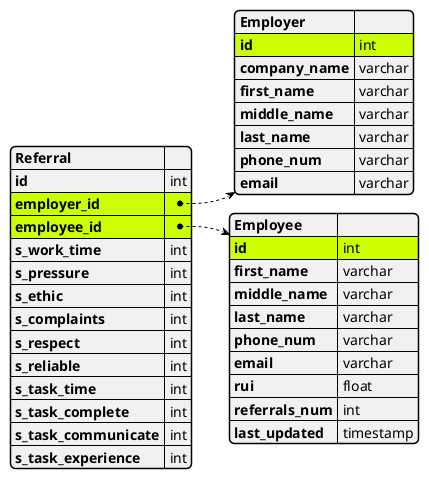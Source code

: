 @startjson
#highlight "employer_id"
#highlight "employee_id"
#highlight "employee_id" / "id"
#highlight "employer_id" / "id"
{
    "Referral" : "",
    "id" : "int",
    "employer_id" : {
        "Employer" : "",
        "id" : "int",
        "company_name" : "varchar",        
        "first_name" : "varchar",
        "middle_name" : "varchar",
        "last_name"  : "varchar",
        "phone_num" : "varchar",
        "email" : "varchar"
    },
    "employee_id" : {
        "Employee" : "",
        "id" : "int",        
        "first_name" : "varchar",
        "middle_name" : "varchar",
        "last_name"  : "varchar",
        "phone_num" : "varchar",
        "email" : "varchar",
        "rui" : "float",        
        "referrals_num" : "int",
        "last_updated" : "timestamp"
    },
    "s_work_time" : "int",
    "s_pressure" : "int",
    "s_ethic" : "int",
    "s_complaints" : "int",
    "s_respect" : "int",
    "s_reliable" : "int",
    "s_task_time" : "int",
    "s_task_complete" : "int",
    "s_task_communicate" : "int",
    "s_task_experience" : "int"
}
@endjson
